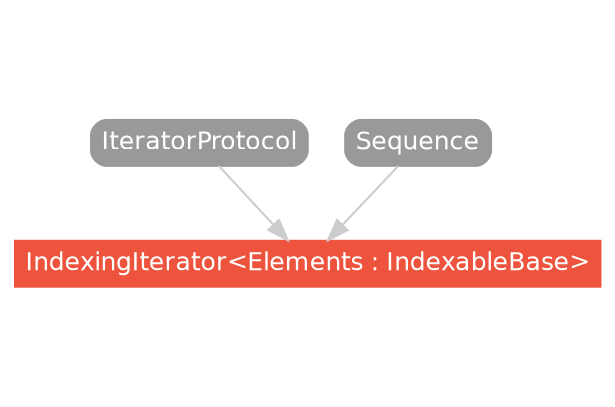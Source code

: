 strict digraph "IndexingIterator<Elements : IndexableBase> - Type Hierarchy - SwiftDoc.org" {
    pad="0.1,0.8"
    node [shape=box, style="filled,rounded", color="#999999", fillcolor="#999999", fontcolor=white, fontname=Helvetica, fontnames="Helvetica,sansserif", fontsize=12, margin="0.07,0.05", height="0.3"]
    edge [color="#cccccc"]
    "IndexingIterator<Elements : IndexableBase>" [URL="/type/IndexingIterator/", style="filled", fillcolor="#ee543d", color="#ee543d"]
    "IteratorProtocol" [URL="/protocol/IteratorProtocol/hierarchy/"]
    "Sequence" [URL="/protocol/Sequence/hierarchy/"]    "IteratorProtocol" -> "IndexingIterator<Elements : IndexableBase>"
    "Sequence" -> "IndexingIterator<Elements : IndexableBase>"
    subgraph Types {
        rank = max; "IndexingIterator<Elements : IndexableBase>";
    }
}